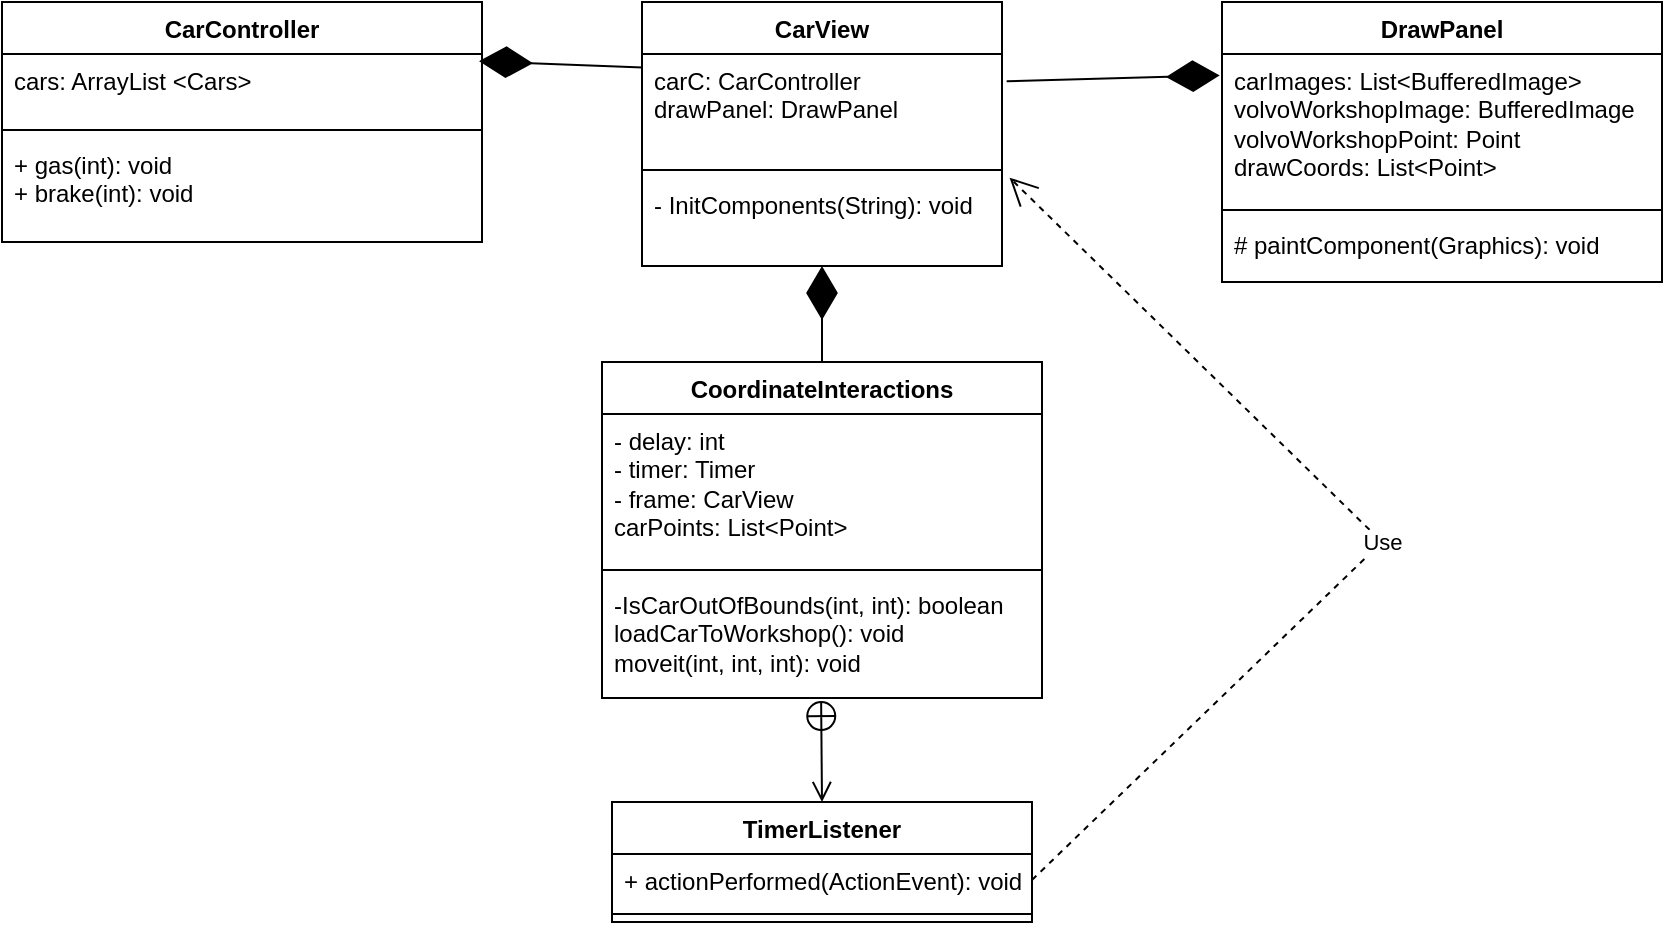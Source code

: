 <mxfile version="26.0.14">
  <diagram id="C5RBs43oDa-KdzZeNtuy" name="Page-1">
    <mxGraphModel dx="1820" dy="483" grid="1" gridSize="10" guides="1" tooltips="1" connect="1" arrows="1" fold="1" page="1" pageScale="1" pageWidth="827" pageHeight="1169" math="0" shadow="0">
      <root>
        <mxCell id="WIyWlLk6GJQsqaUBKTNV-0" />
        <mxCell id="WIyWlLk6GJQsqaUBKTNV-1" parent="WIyWlLk6GJQsqaUBKTNV-0" />
        <mxCell id="Q50zAmBe0Ixp0AazkEY6-4" value="CarController" style="swimlane;fontStyle=1;align=center;verticalAlign=top;childLayout=stackLayout;horizontal=1;startSize=26;horizontalStack=0;resizeParent=1;resizeParentMax=0;resizeLast=0;collapsible=1;marginBottom=0;whiteSpace=wrap;html=1;" vertex="1" parent="WIyWlLk6GJQsqaUBKTNV-1">
          <mxGeometry x="-140" y="210" width="240" height="120" as="geometry" />
        </mxCell>
        <mxCell id="Q50zAmBe0Ixp0AazkEY6-5" value="&lt;div&gt;cars: ArrayList &amp;lt;Cars&amp;gt;&lt;/div&gt;" style="text;strokeColor=none;fillColor=none;align=left;verticalAlign=top;spacingLeft=4;spacingRight=4;overflow=hidden;rotatable=0;points=[[0,0.5],[1,0.5]];portConstraint=eastwest;whiteSpace=wrap;html=1;" vertex="1" parent="Q50zAmBe0Ixp0AazkEY6-4">
          <mxGeometry y="26" width="240" height="34" as="geometry" />
        </mxCell>
        <mxCell id="Q50zAmBe0Ixp0AazkEY6-6" value="" style="line;strokeWidth=1;fillColor=none;align=left;verticalAlign=middle;spacingTop=-1;spacingLeft=3;spacingRight=3;rotatable=0;labelPosition=right;points=[];portConstraint=eastwest;strokeColor=inherit;" vertex="1" parent="Q50zAmBe0Ixp0AazkEY6-4">
          <mxGeometry y="60" width="240" height="8" as="geometry" />
        </mxCell>
        <mxCell id="Q50zAmBe0Ixp0AazkEY6-7" value="&lt;div&gt;+ gas(int): void&lt;/div&gt;&lt;div&gt;+ brake(int): void&lt;/div&gt;" style="text;strokeColor=none;fillColor=none;align=left;verticalAlign=top;spacingLeft=4;spacingRight=4;overflow=hidden;rotatable=0;points=[[0,0.5],[1,0.5]];portConstraint=eastwest;whiteSpace=wrap;html=1;" vertex="1" parent="Q50zAmBe0Ixp0AazkEY6-4">
          <mxGeometry y="68" width="240" height="52" as="geometry" />
        </mxCell>
        <mxCell id="Q50zAmBe0Ixp0AazkEY6-8" value="CarView" style="swimlane;fontStyle=1;align=center;verticalAlign=top;childLayout=stackLayout;horizontal=1;startSize=26;horizontalStack=0;resizeParent=1;resizeParentMax=0;resizeLast=0;collapsible=1;marginBottom=0;whiteSpace=wrap;html=1;" vertex="1" parent="WIyWlLk6GJQsqaUBKTNV-1">
          <mxGeometry x="180" y="210" width="180" height="132" as="geometry" />
        </mxCell>
        <mxCell id="Q50zAmBe0Ixp0AazkEY6-9" value="&lt;div&gt;carC: CarController&lt;/div&gt;&lt;div&gt;drawPanel: DrawPanel&lt;/div&gt;" style="text;strokeColor=none;fillColor=none;align=left;verticalAlign=top;spacingLeft=4;spacingRight=4;overflow=hidden;rotatable=0;points=[[0,0.5],[1,0.5]];portConstraint=eastwest;whiteSpace=wrap;html=1;" vertex="1" parent="Q50zAmBe0Ixp0AazkEY6-8">
          <mxGeometry y="26" width="180" height="54" as="geometry" />
        </mxCell>
        <mxCell id="Q50zAmBe0Ixp0AazkEY6-10" value="" style="line;strokeWidth=1;fillColor=none;align=left;verticalAlign=middle;spacingTop=-1;spacingLeft=3;spacingRight=3;rotatable=0;labelPosition=right;points=[];portConstraint=eastwest;strokeColor=inherit;" vertex="1" parent="Q50zAmBe0Ixp0AazkEY6-8">
          <mxGeometry y="80" width="180" height="8" as="geometry" />
        </mxCell>
        <mxCell id="Q50zAmBe0Ixp0AazkEY6-11" value="- InitComponents(String): void" style="text;strokeColor=none;fillColor=none;align=left;verticalAlign=top;spacingLeft=4;spacingRight=4;overflow=hidden;rotatable=0;points=[[0,0.5],[1,0.5]];portConstraint=eastwest;whiteSpace=wrap;html=1;" vertex="1" parent="Q50zAmBe0Ixp0AazkEY6-8">
          <mxGeometry y="88" width="180" height="44" as="geometry" />
        </mxCell>
        <mxCell id="Q50zAmBe0Ixp0AazkEY6-12" value="DrawPanel" style="swimlane;fontStyle=1;align=center;verticalAlign=top;childLayout=stackLayout;horizontal=1;startSize=26;horizontalStack=0;resizeParent=1;resizeParentMax=0;resizeLast=0;collapsible=1;marginBottom=0;whiteSpace=wrap;html=1;" vertex="1" parent="WIyWlLk6GJQsqaUBKTNV-1">
          <mxGeometry x="470" y="210" width="220" height="140" as="geometry" />
        </mxCell>
        <mxCell id="Q50zAmBe0Ixp0AazkEY6-13" value="&lt;div&gt;carImages: List&amp;lt;BufferedImage&amp;gt;&lt;/div&gt;&lt;div&gt;volvoWorkshopImage: BufferedImage&lt;/div&gt;&lt;div&gt;volvoWorkshopPoint: Point&lt;/div&gt;&lt;div&gt;drawCoords: List&amp;lt;Point&amp;gt;&lt;/div&gt;&lt;div&gt;&lt;br&gt;&lt;/div&gt;" style="text;strokeColor=none;fillColor=none;align=left;verticalAlign=top;spacingLeft=4;spacingRight=4;overflow=hidden;rotatable=0;points=[[0,0.5],[1,0.5]];portConstraint=eastwest;whiteSpace=wrap;html=1;" vertex="1" parent="Q50zAmBe0Ixp0AazkEY6-12">
          <mxGeometry y="26" width="220" height="74" as="geometry" />
        </mxCell>
        <mxCell id="Q50zAmBe0Ixp0AazkEY6-14" value="" style="line;strokeWidth=1;fillColor=none;align=left;verticalAlign=middle;spacingTop=-1;spacingLeft=3;spacingRight=3;rotatable=0;labelPosition=right;points=[];portConstraint=eastwest;strokeColor=inherit;" vertex="1" parent="Q50zAmBe0Ixp0AazkEY6-12">
          <mxGeometry y="100" width="220" height="8" as="geometry" />
        </mxCell>
        <mxCell id="Q50zAmBe0Ixp0AazkEY6-15" value="&lt;div&gt;# paintComponent(Graphics): void&lt;/div&gt;" style="text;strokeColor=none;fillColor=none;align=left;verticalAlign=top;spacingLeft=4;spacingRight=4;overflow=hidden;rotatable=0;points=[[0,0.5],[1,0.5]];portConstraint=eastwest;whiteSpace=wrap;html=1;" vertex="1" parent="Q50zAmBe0Ixp0AazkEY6-12">
          <mxGeometry y="108" width="220" height="32" as="geometry" />
        </mxCell>
        <mxCell id="Q50zAmBe0Ixp0AazkEY6-16" value="CoordinateInteractions" style="swimlane;fontStyle=1;align=center;verticalAlign=top;childLayout=stackLayout;horizontal=1;startSize=26;horizontalStack=0;resizeParent=1;resizeParentMax=0;resizeLast=0;collapsible=1;marginBottom=0;whiteSpace=wrap;html=1;" vertex="1" parent="WIyWlLk6GJQsqaUBKTNV-1">
          <mxGeometry x="160" y="390" width="220" height="168" as="geometry" />
        </mxCell>
        <mxCell id="Q50zAmBe0Ixp0AazkEY6-17" value="&lt;div&gt;&lt;div&gt;- delay: int&lt;/div&gt;&lt;div&gt;- timer: Timer&lt;/div&gt;&lt;/div&gt;&lt;div&gt;- frame: CarView&lt;/div&gt;&lt;div&gt;carPoints: List&amp;lt;Point&amp;gt;&lt;/div&gt;" style="text;strokeColor=none;fillColor=none;align=left;verticalAlign=top;spacingLeft=4;spacingRight=4;overflow=hidden;rotatable=0;points=[[0,0.5],[1,0.5]];portConstraint=eastwest;whiteSpace=wrap;html=1;" vertex="1" parent="Q50zAmBe0Ixp0AazkEY6-16">
          <mxGeometry y="26" width="220" height="74" as="geometry" />
        </mxCell>
        <mxCell id="Q50zAmBe0Ixp0AazkEY6-18" value="" style="line;strokeWidth=1;fillColor=none;align=left;verticalAlign=middle;spacingTop=-1;spacingLeft=3;spacingRight=3;rotatable=0;labelPosition=right;points=[];portConstraint=eastwest;strokeColor=inherit;" vertex="1" parent="Q50zAmBe0Ixp0AazkEY6-16">
          <mxGeometry y="100" width="220" height="8" as="geometry" />
        </mxCell>
        <mxCell id="Q50zAmBe0Ixp0AazkEY6-19" value="&lt;div&gt;-IsCarOutOfBounds(int, int): boolean&lt;/div&gt;&lt;div&gt;loadCarToWorkshop(): void&lt;/div&gt;&lt;div&gt;moveit(int, int, int): void&lt;/div&gt;&lt;div&gt;&lt;br&gt;&lt;/div&gt;" style="text;strokeColor=none;fillColor=none;align=left;verticalAlign=top;spacingLeft=4;spacingRight=4;overflow=hidden;rotatable=0;points=[[0,0.5],[1,0.5]];portConstraint=eastwest;whiteSpace=wrap;html=1;" vertex="1" parent="Q50zAmBe0Ixp0AazkEY6-16">
          <mxGeometry y="108" width="220" height="60" as="geometry" />
        </mxCell>
        <mxCell id="Q50zAmBe0Ixp0AazkEY6-21" value="TimerListener" style="swimlane;fontStyle=1;align=center;verticalAlign=top;childLayout=stackLayout;horizontal=1;startSize=26;horizontalStack=0;resizeParent=1;resizeParentMax=0;resizeLast=0;collapsible=1;marginBottom=0;whiteSpace=wrap;html=1;" vertex="1" parent="WIyWlLk6GJQsqaUBKTNV-1">
          <mxGeometry x="165" y="610" width="210" height="60" as="geometry" />
        </mxCell>
        <mxCell id="Q50zAmBe0Ixp0AazkEY6-22" value="+ actionPerformed(ActionEvent): void" style="text;strokeColor=none;fillColor=none;align=left;verticalAlign=top;spacingLeft=4;spacingRight=4;overflow=hidden;rotatable=0;points=[[0,0.5],[1,0.5]];portConstraint=eastwest;whiteSpace=wrap;html=1;" vertex="1" parent="Q50zAmBe0Ixp0AazkEY6-21">
          <mxGeometry y="26" width="210" height="26" as="geometry" />
        </mxCell>
        <mxCell id="Q50zAmBe0Ixp0AazkEY6-23" value="" style="line;strokeWidth=1;fillColor=none;align=left;verticalAlign=middle;spacingTop=-1;spacingLeft=3;spacingRight=3;rotatable=0;labelPosition=right;points=[];portConstraint=eastwest;strokeColor=inherit;" vertex="1" parent="Q50zAmBe0Ixp0AazkEY6-21">
          <mxGeometry y="52" width="210" height="8" as="geometry" />
        </mxCell>
        <mxCell id="Q50zAmBe0Ixp0AazkEY6-25" value="" style="endArrow=open;startArrow=circlePlus;endFill=0;startFill=0;endSize=8;html=1;rounded=0;exitX=0.498;exitY=1.017;exitDx=0;exitDy=0;exitPerimeter=0;entryX=0.5;entryY=0;entryDx=0;entryDy=0;" edge="1" parent="WIyWlLk6GJQsqaUBKTNV-1" source="Q50zAmBe0Ixp0AazkEY6-19" target="Q50zAmBe0Ixp0AazkEY6-21">
          <mxGeometry width="160" relative="1" as="geometry">
            <mxPoint x="-70" y="390" as="sourcePoint" />
            <mxPoint x="90" y="390" as="targetPoint" />
          </mxGeometry>
        </mxCell>
        <mxCell id="Q50zAmBe0Ixp0AazkEY6-26" value="" style="endArrow=diamondThin;endFill=1;endSize=24;html=1;rounded=0;exitX=0.002;exitY=0.126;exitDx=0;exitDy=0;exitPerimeter=0;entryX=0.994;entryY=0.105;entryDx=0;entryDy=0;entryPerimeter=0;" edge="1" parent="WIyWlLk6GJQsqaUBKTNV-1" source="Q50zAmBe0Ixp0AazkEY6-9" target="Q50zAmBe0Ixp0AazkEY6-5">
          <mxGeometry width="160" relative="1" as="geometry">
            <mxPoint x="-70" y="390" as="sourcePoint" />
            <mxPoint x="90" y="390" as="targetPoint" />
          </mxGeometry>
        </mxCell>
        <mxCell id="Q50zAmBe0Ixp0AazkEY6-27" value="" style="endArrow=diamondThin;endFill=1;endSize=24;html=1;rounded=0;exitX=0.5;exitY=0;exitDx=0;exitDy=0;" edge="1" parent="WIyWlLk6GJQsqaUBKTNV-1" source="Q50zAmBe0Ixp0AazkEY6-16" target="Q50zAmBe0Ixp0AazkEY6-11">
          <mxGeometry width="160" relative="1" as="geometry">
            <mxPoint x="-70" y="390" as="sourcePoint" />
            <mxPoint x="90" y="390" as="targetPoint" />
          </mxGeometry>
        </mxCell>
        <mxCell id="Q50zAmBe0Ixp0AazkEY6-28" value="" style="endArrow=diamondThin;endFill=1;endSize=24;html=1;rounded=0;entryX=-0.005;entryY=0.145;entryDx=0;entryDy=0;entryPerimeter=0;exitX=1.013;exitY=0.252;exitDx=0;exitDy=0;exitPerimeter=0;" edge="1" parent="WIyWlLk6GJQsqaUBKTNV-1" source="Q50zAmBe0Ixp0AazkEY6-9" target="Q50zAmBe0Ixp0AazkEY6-13">
          <mxGeometry width="160" relative="1" as="geometry">
            <mxPoint x="350" y="350" as="sourcePoint" />
            <mxPoint x="510" y="350" as="targetPoint" />
          </mxGeometry>
        </mxCell>
        <mxCell id="Q50zAmBe0Ixp0AazkEY6-29" value="Use" style="endArrow=open;endSize=12;dashed=1;html=1;rounded=0;exitX=1;exitY=0.5;exitDx=0;exitDy=0;entryX=1.021;entryY=-0.004;entryDx=0;entryDy=0;entryPerimeter=0;" edge="1" parent="WIyWlLk6GJQsqaUBKTNV-1" source="Q50zAmBe0Ixp0AazkEY6-22" target="Q50zAmBe0Ixp0AazkEY6-11">
          <mxGeometry x="-0.034" width="160" relative="1" as="geometry">
            <mxPoint x="500" y="510" as="sourcePoint" />
            <mxPoint x="530" y="390" as="targetPoint" />
            <Array as="points">
              <mxPoint x="550" y="480" />
            </Array>
            <mxPoint as="offset" />
          </mxGeometry>
        </mxCell>
      </root>
    </mxGraphModel>
  </diagram>
</mxfile>
